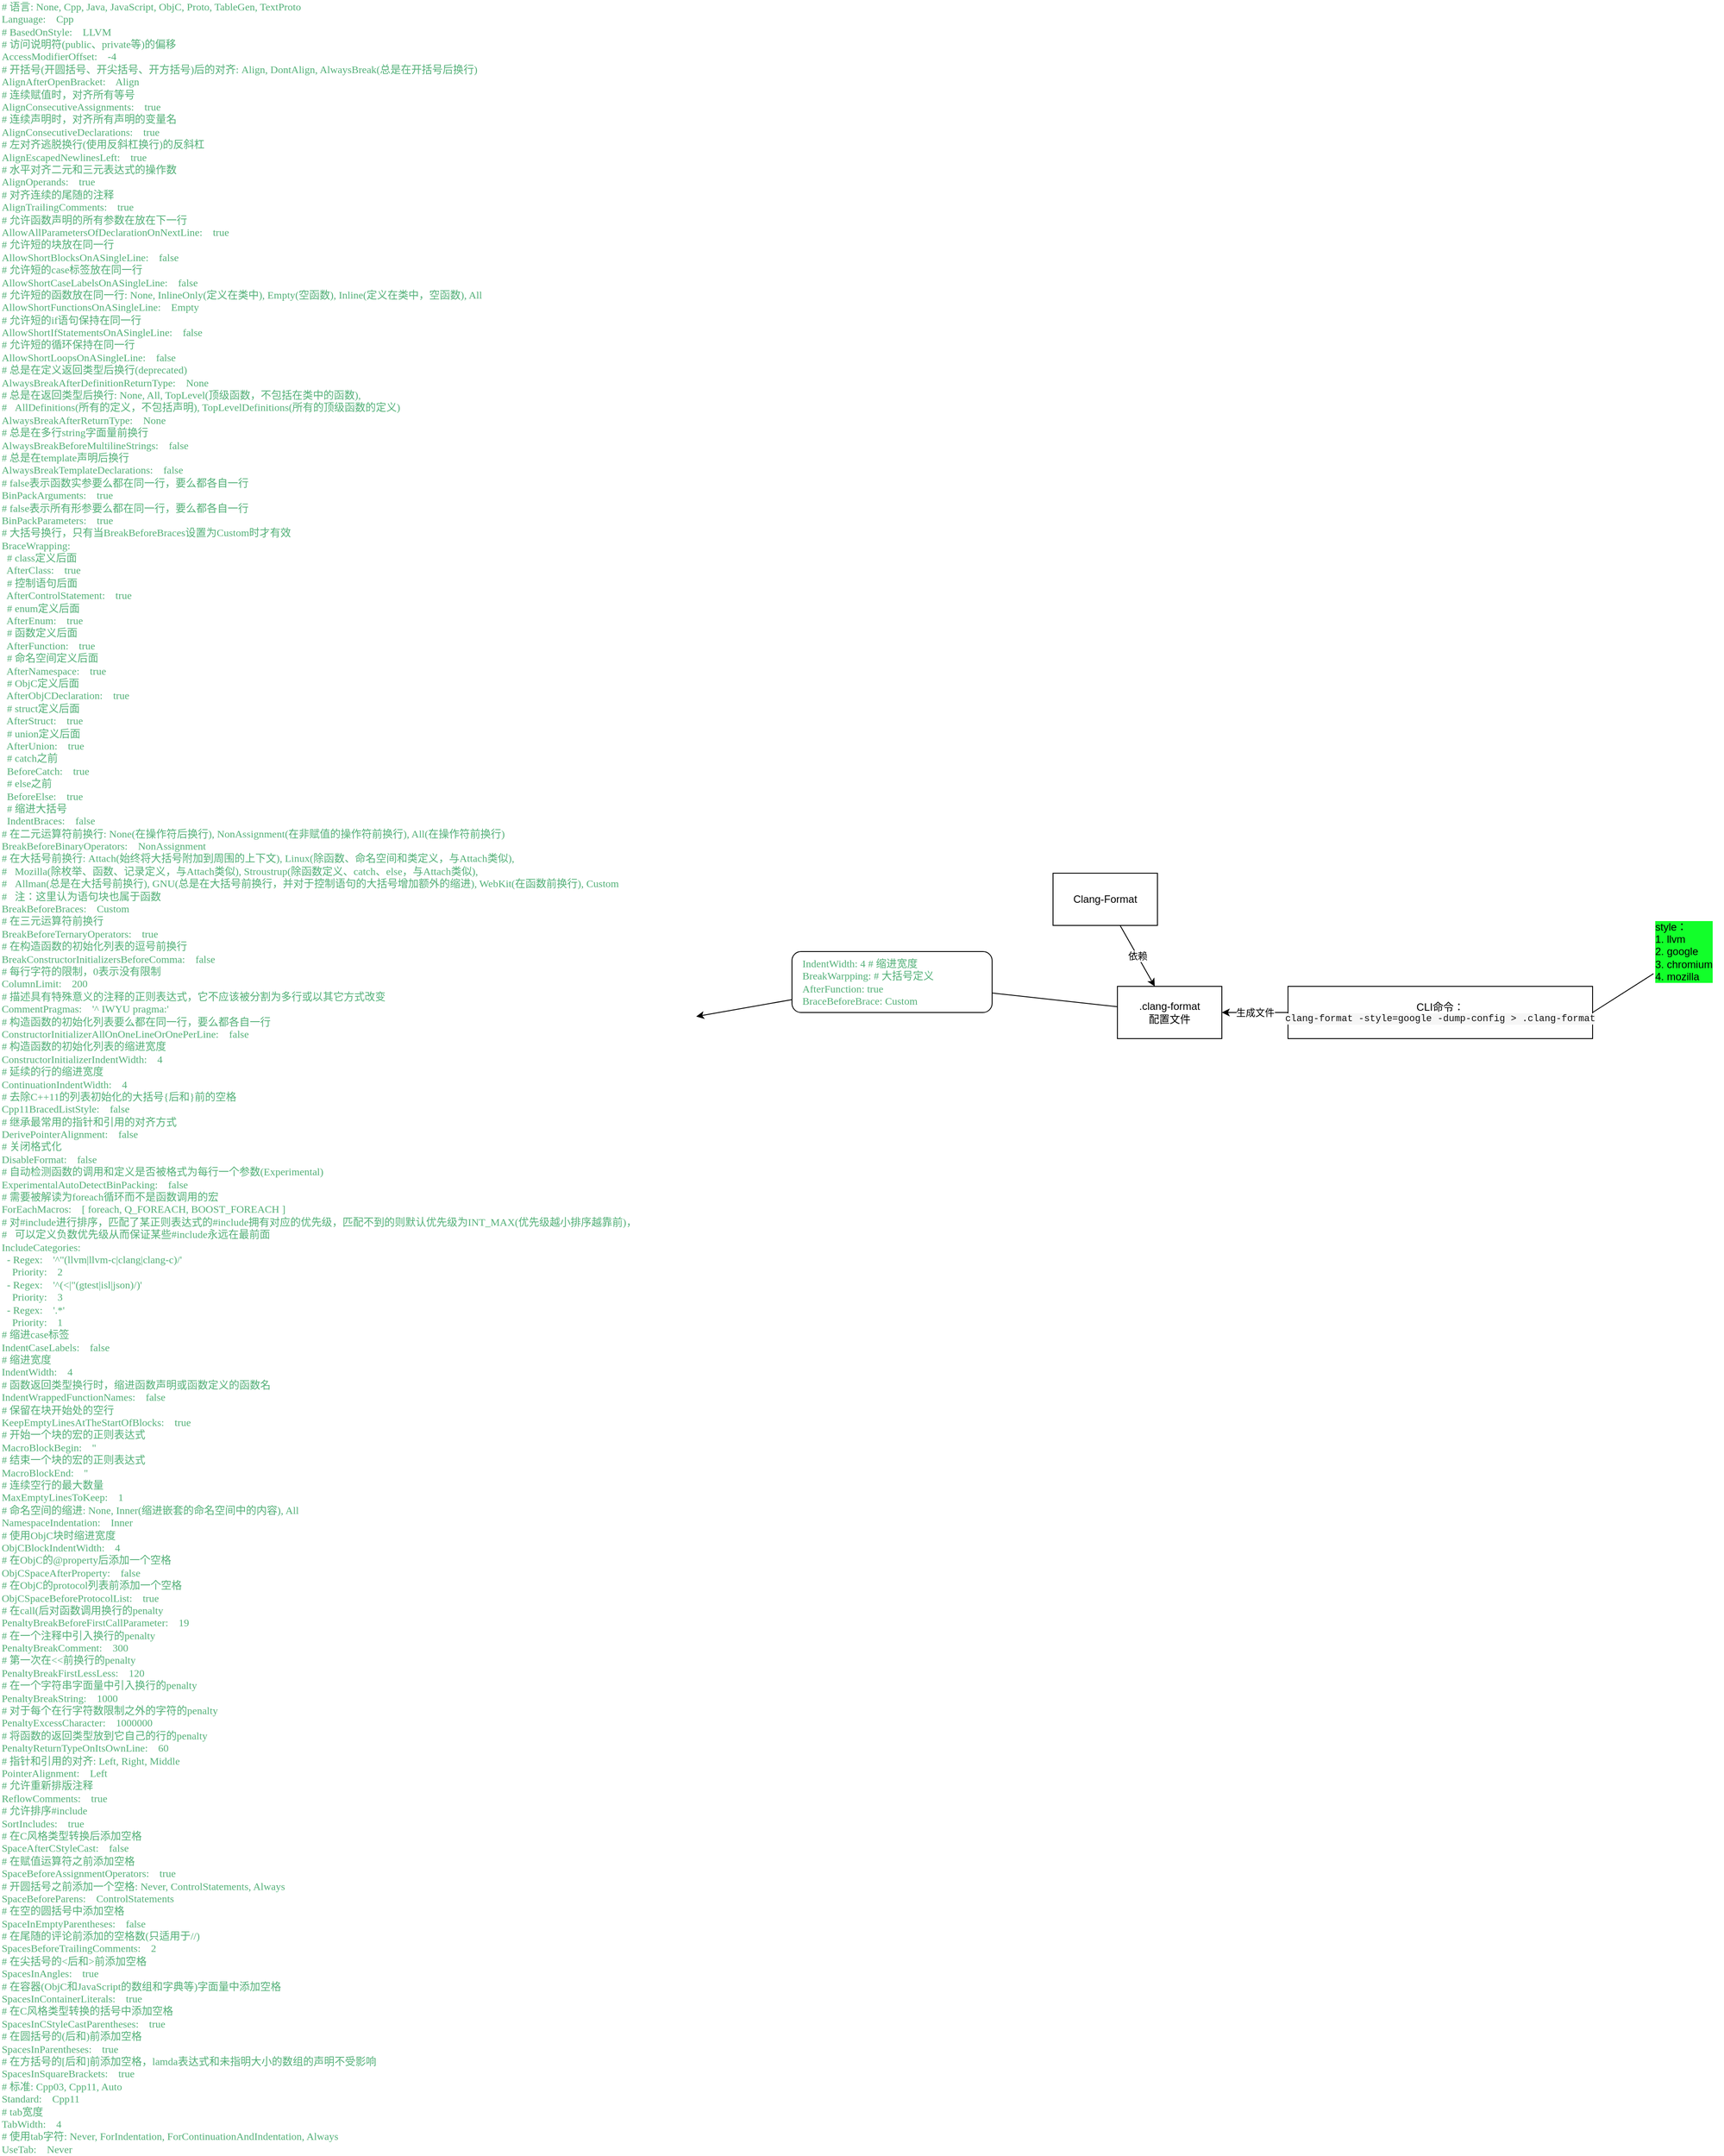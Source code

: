 <mxfile>
    <diagram id="wjxQC-PGX3YTZu4ArLqo" name="第 1 页">
        <mxGraphModel dx="2550" dy="1633" grid="1" gridSize="10" guides="1" tooltips="1" connect="1" arrows="1" fold="1" page="1" pageScale="1" pageWidth="827" pageHeight="1169" math="0" shadow="0">
            <root>
                <mxCell id="0"/>
                <mxCell id="1" parent="0"/>
                <mxCell id="4" value="依赖" style="edgeStyle=none;html=1;" edge="1" parent="1" source="3" target="5">
                    <mxGeometry relative="1" as="geometry">
                        <mxPoint x="330" y="330.0" as="targetPoint"/>
                    </mxGeometry>
                </mxCell>
                <mxCell id="3" value="Clang-Format" style="whiteSpace=wrap;html=1;" vertex="1" parent="1">
                    <mxGeometry x="220" y="200" width="120" height="60" as="geometry"/>
                </mxCell>
                <mxCell id="5" value=".clang-format&lt;br&gt;配置文件" style="whiteSpace=wrap;html=1;" vertex="1" parent="1">
                    <mxGeometry x="294" y="330" width="120" height="60" as="geometry"/>
                </mxCell>
                <mxCell id="10" value="生成文件" style="edgeStyle=none;html=1;" edge="1" parent="1" source="9" target="5">
                    <mxGeometry relative="1" as="geometry">
                        <Array as="points">
                            <mxPoint x="450" y="360"/>
                        </Array>
                    </mxGeometry>
                </mxCell>
                <mxCell id="9" value="CLI命令：&lt;br&gt;&lt;pre style=&quot;margin-top: 0px ; margin-bottom: 0px ; background: rgb(246 , 246 , 246) ; border-radius: 4px ; font-size: 0.9em ; overflow: auto ; color: rgb(18 , 18 , 18)&quot;&gt;&lt;code class=&quot;language-text&quot; style=&quot;background-color: inherit ; border-radius: 0px ; font-family: &amp;#34;menlo&amp;#34; , &amp;#34;monaco&amp;#34; , &amp;#34;consolas&amp;#34; , &amp;#34;andale mono&amp;#34; , &amp;#34;lucida console&amp;#34; , &amp;#34;courier new&amp;#34; , monospace ; font-size: inherit ; margin: 0px ; padding: 0px&quot;&gt;clang-format -style=google -dump-config &amp;gt; .clang-format&lt;/code&gt;&lt;/pre&gt;" style="whiteSpace=wrap;html=1;" vertex="1" parent="1">
                    <mxGeometry x="490" y="330" width="350" height="60" as="geometry"/>
                </mxCell>
                <mxCell id="11" value="style：&lt;br&gt;1. llvm&lt;br&gt;2. google&lt;br&gt;3. chromium&lt;br&gt;4. mozilla" style="text;html=1;align=left;verticalAlign=middle;resizable=0;points=[];autosize=1;strokeColor=none;fillColor=none;labelBackgroundColor=#12FF2A;" vertex="1" parent="1">
                    <mxGeometry x="910" y="250" width="80" height="80" as="geometry"/>
                </mxCell>
                <mxCell id="13" value="" style="endArrow=none;html=1;exitX=1;exitY=0.5;exitDx=0;exitDy=0;" edge="1" parent="1" source="9" target="11">
                    <mxGeometry width="50" height="50" relative="1" as="geometry">
                        <mxPoint x="660" y="400" as="sourcePoint"/>
                        <mxPoint x="710" y="350" as="targetPoint"/>
                    </mxGeometry>
                </mxCell>
                <mxCell id="19" style="edgeStyle=none;html=1;fontFamily=Lucida Console;fontColor=#53B078;" edge="1" parent="1" source="14" target="18">
                    <mxGeometry relative="1" as="geometry"/>
                </mxCell>
                <mxCell id="14" value="IndentWidth: 4 # 缩进宽度&lt;br&gt;BreakWarpping: # 大括号定义&lt;br&gt;AfterFunction: true&lt;br&gt;BraceBeforeBrace: Custom" style="text;html=1;strokeColor=default;fillColor=none;align=left;verticalAlign=middle;whiteSpace=wrap;rounded=1;labelBackgroundColor=#FFFFFF;fontColor=#53B078;labelBorderColor=none;fontFamily=Lucida Console;labelPosition=center;verticalLabelPosition=middle;shadow=0;glass=0;spacingLeft=10;" vertex="1" parent="1">
                    <mxGeometry x="-80" y="290" width="230" height="70" as="geometry"/>
                </mxCell>
                <mxCell id="16" value="" style="endArrow=none;html=1;fontFamily=Lucida Console;fontColor=#53B078;" edge="1" parent="1" source="14" target="5">
                    <mxGeometry width="50" height="50" relative="1" as="geometry">
                        <mxPoint x="390" y="390" as="sourcePoint"/>
                        <mxPoint x="440" y="340" as="targetPoint"/>
                    </mxGeometry>
                </mxCell>
                <mxCell id="18" value="&lt;div&gt;# 语言: None, Cpp, Java, JavaScript, ObjC, Proto, TableGen, TextProto&lt;/div&gt;&lt;div&gt;Language:&amp;nbsp; &amp;nbsp; Cpp&lt;/div&gt;&lt;div&gt;# BasedOnStyle:&amp;nbsp; &amp;nbsp; LLVM&lt;/div&gt;&lt;div&gt;# 访问说明符(public、private等)的偏移&lt;/div&gt;&lt;div&gt;AccessModifierOffset:&amp;nbsp; &amp;nbsp; -4&lt;/div&gt;&lt;div&gt;# 开括号(开圆括号、开尖括号、开方括号)后的对齐: Align, DontAlign, AlwaysBreak(总是在开括号后换行)&lt;/div&gt;&lt;div&gt;AlignAfterOpenBracket:&amp;nbsp; &amp;nbsp; Align&lt;/div&gt;&lt;div&gt;# 连续赋值时，对齐所有等号&lt;/div&gt;&lt;div&gt;AlignConsecutiveAssignments:&amp;nbsp; &amp;nbsp; true&lt;/div&gt;&lt;div&gt;# 连续声明时，对齐所有声明的变量名&lt;/div&gt;&lt;div&gt;AlignConsecutiveDeclarations:&amp;nbsp; &amp;nbsp; true&lt;/div&gt;&lt;div&gt;# 左对齐逃脱换行(使用反斜杠换行)的反斜杠&lt;/div&gt;&lt;div&gt;AlignEscapedNewlinesLeft:&amp;nbsp; &amp;nbsp; true&lt;/div&gt;&lt;div&gt;# 水平对齐二元和三元表达式的操作数&lt;/div&gt;&lt;div&gt;AlignOperands:&amp;nbsp; &amp;nbsp; true&lt;/div&gt;&lt;div&gt;# 对齐连续的尾随的注释&lt;/div&gt;&lt;div&gt;AlignTrailingComments:&amp;nbsp; &amp;nbsp; true&lt;/div&gt;&lt;div&gt;# 允许函数声明的所有参数在放在下一行&lt;/div&gt;&lt;div&gt;AllowAllParametersOfDeclarationOnNextLine:&amp;nbsp; &amp;nbsp; true&lt;/div&gt;&lt;div&gt;# 允许短的块放在同一行&lt;/div&gt;&lt;div&gt;AllowShortBlocksOnASingleLine:&amp;nbsp; &amp;nbsp; false&lt;/div&gt;&lt;div&gt;# 允许短的case标签放在同一行&lt;/div&gt;&lt;div&gt;AllowShortCaseLabelsOnASingleLine:&amp;nbsp; &amp;nbsp; false&lt;/div&gt;&lt;div&gt;# 允许短的函数放在同一行: None, InlineOnly(定义在类中), Empty(空函数), Inline(定义在类中，空函数), All&lt;/div&gt;&lt;div&gt;AllowShortFunctionsOnASingleLine:&amp;nbsp; &amp;nbsp; Empty&lt;/div&gt;&lt;div&gt;# 允许短的if语句保持在同一行&lt;/div&gt;&lt;div&gt;AllowShortIfStatementsOnASingleLine:&amp;nbsp; &amp;nbsp; false&lt;/div&gt;&lt;div&gt;# 允许短的循环保持在同一行&lt;/div&gt;&lt;div&gt;AllowShortLoopsOnASingleLine:&amp;nbsp; &amp;nbsp; false&lt;/div&gt;&lt;div&gt;# 总是在定义返回类型后换行(deprecated)&lt;/div&gt;&lt;div&gt;AlwaysBreakAfterDefinitionReturnType:&amp;nbsp; &amp;nbsp; None&lt;/div&gt;&lt;div&gt;# 总是在返回类型后换行: None, All, TopLevel(顶级函数，不包括在类中的函数),&amp;nbsp;&lt;/div&gt;&lt;div&gt;#&amp;nbsp; &amp;nbsp;AllDefinitions(所有的定义，不包括声明), TopLevelDefinitions(所有的顶级函数的定义)&lt;/div&gt;&lt;div&gt;AlwaysBreakAfterReturnType:&amp;nbsp; &amp;nbsp; None&lt;/div&gt;&lt;div&gt;# 总是在多行string字面量前换行&lt;/div&gt;&lt;div&gt;AlwaysBreakBeforeMultilineStrings:&amp;nbsp; &amp;nbsp; false&lt;/div&gt;&lt;div&gt;# 总是在template声明后换行&lt;/div&gt;&lt;div&gt;AlwaysBreakTemplateDeclarations:&amp;nbsp; &amp;nbsp; false&lt;/div&gt;&lt;div&gt;# false表示函数实参要么都在同一行，要么都各自一行&lt;/div&gt;&lt;div&gt;BinPackArguments:&amp;nbsp; &amp;nbsp; true&lt;/div&gt;&lt;div&gt;# false表示所有形参要么都在同一行，要么都各自一行&lt;/div&gt;&lt;div&gt;BinPackParameters:&amp;nbsp; &amp;nbsp; true&lt;/div&gt;&lt;div&gt;# 大括号换行，只有当BreakBeforeBraces设置为Custom时才有效&lt;/div&gt;&lt;div&gt;BraceWrapping:&amp;nbsp; &amp;nbsp;&lt;/div&gt;&lt;div&gt;&amp;nbsp; # class定义后面&lt;/div&gt;&lt;div&gt;&amp;nbsp; AfterClass:&amp;nbsp; &amp;nbsp; true&lt;/div&gt;&lt;div&gt;&amp;nbsp; # 控制语句后面&lt;/div&gt;&lt;div&gt;&amp;nbsp; AfterControlStatement:&amp;nbsp; &amp;nbsp; true&lt;/div&gt;&lt;div&gt;&amp;nbsp; # enum定义后面&lt;/div&gt;&lt;div&gt;&amp;nbsp; AfterEnum:&amp;nbsp; &amp;nbsp; true&lt;/div&gt;&lt;div&gt;&amp;nbsp; # 函数定义后面&lt;/div&gt;&lt;div&gt;&amp;nbsp; AfterFunction:&amp;nbsp; &amp;nbsp; true&lt;/div&gt;&lt;div&gt;&amp;nbsp; # 命名空间定义后面&lt;/div&gt;&lt;div&gt;&amp;nbsp; AfterNamespace:&amp;nbsp; &amp;nbsp; true&lt;/div&gt;&lt;div&gt;&amp;nbsp; # ObjC定义后面&lt;/div&gt;&lt;div&gt;&amp;nbsp; AfterObjCDeclaration:&amp;nbsp; &amp;nbsp; true&lt;/div&gt;&lt;div&gt;&amp;nbsp; # struct定义后面&lt;/div&gt;&lt;div&gt;&amp;nbsp; AfterStruct:&amp;nbsp; &amp;nbsp; true&lt;/div&gt;&lt;div&gt;&amp;nbsp; # union定义后面&lt;/div&gt;&lt;div&gt;&amp;nbsp; AfterUnion:&amp;nbsp; &amp;nbsp; true&lt;/div&gt;&lt;div&gt;&amp;nbsp; # catch之前&lt;/div&gt;&lt;div&gt;&amp;nbsp; BeforeCatch:&amp;nbsp; &amp;nbsp; true&lt;/div&gt;&lt;div&gt;&amp;nbsp; # else之前&lt;/div&gt;&lt;div&gt;&amp;nbsp; BeforeElse:&amp;nbsp; &amp;nbsp; true&lt;/div&gt;&lt;div&gt;&amp;nbsp; # 缩进大括号&lt;/div&gt;&lt;div&gt;&amp;nbsp; IndentBraces:&amp;nbsp; &amp;nbsp; false&lt;/div&gt;&lt;div&gt;# 在二元运算符前换行: None(在操作符后换行), NonAssignment(在非赋值的操作符前换行), All(在操作符前换行)&lt;/div&gt;&lt;div&gt;BreakBeforeBinaryOperators:&amp;nbsp; &amp;nbsp; NonAssignment&lt;/div&gt;&lt;div&gt;# 在大括号前换行: Attach(始终将大括号附加到周围的上下文), Linux(除函数、命名空间和类定义，与Attach类似),&amp;nbsp;&lt;/div&gt;&lt;div&gt;#&amp;nbsp; &amp;nbsp;Mozilla(除枚举、函数、记录定义，与Attach类似), Stroustrup(除函数定义、catch、else，与Attach类似),&amp;nbsp;&lt;/div&gt;&lt;div&gt;#&amp;nbsp; &amp;nbsp;Allman(总是在大括号前换行), GNU(总是在大括号前换行，并对于控制语句的大括号增加额外的缩进), WebKit(在函数前换行), Custom&lt;/div&gt;&lt;div&gt;#&amp;nbsp; &amp;nbsp;注：这里认为语句块也属于函数&lt;/div&gt;&lt;div&gt;BreakBeforeBraces:&amp;nbsp; &amp;nbsp; Custom&lt;/div&gt;&lt;div&gt;# 在三元运算符前换行&lt;/div&gt;&lt;div&gt;BreakBeforeTernaryOperators:&amp;nbsp; &amp;nbsp; true&lt;/div&gt;&lt;div&gt;# 在构造函数的初始化列表的逗号前换行&lt;/div&gt;&lt;div&gt;BreakConstructorInitializersBeforeComma:&amp;nbsp; &amp;nbsp; false&lt;/div&gt;&lt;div&gt;# 每行字符的限制，0表示没有限制&lt;/div&gt;&lt;div&gt;ColumnLimit:&amp;nbsp; &amp;nbsp; 200&lt;/div&gt;&lt;div&gt;# 描述具有特殊意义的注释的正则表达式，它不应该被分割为多行或以其它方式改变&lt;/div&gt;&lt;div&gt;CommentPragmas:&amp;nbsp; &amp;nbsp; '^ IWYU pragma:'&lt;/div&gt;&lt;div&gt;# 构造函数的初始化列表要么都在同一行，要么都各自一行&lt;/div&gt;&lt;div&gt;ConstructorInitializerAllOnOneLineOrOnePerLine:&amp;nbsp; &amp;nbsp; false&lt;/div&gt;&lt;div&gt;# 构造函数的初始化列表的缩进宽度&lt;/div&gt;&lt;div&gt;ConstructorInitializerIndentWidth:&amp;nbsp; &amp;nbsp; 4&lt;/div&gt;&lt;div&gt;# 延续的行的缩进宽度&lt;/div&gt;&lt;div&gt;ContinuationIndentWidth:&amp;nbsp; &amp;nbsp; 4&lt;/div&gt;&lt;div&gt;# 去除C++11的列表初始化的大括号{后和}前的空格&lt;/div&gt;&lt;div&gt;Cpp11BracedListStyle:&amp;nbsp; &amp;nbsp; false&lt;/div&gt;&lt;div&gt;# 继承最常用的指针和引用的对齐方式&lt;/div&gt;&lt;div&gt;DerivePointerAlignment:&amp;nbsp; &amp;nbsp; false&lt;/div&gt;&lt;div&gt;# 关闭格式化&lt;/div&gt;&lt;div&gt;DisableFormat:&amp;nbsp; &amp;nbsp; false&lt;/div&gt;&lt;div&gt;# 自动检测函数的调用和定义是否被格式为每行一个参数(Experimental)&lt;/div&gt;&lt;div&gt;ExperimentalAutoDetectBinPacking:&amp;nbsp; &amp;nbsp; false&lt;/div&gt;&lt;div&gt;# 需要被解读为foreach循环而不是函数调用的宏&lt;/div&gt;&lt;div&gt;ForEachMacros:&amp;nbsp; &amp;nbsp; [ foreach, Q_FOREACH, BOOST_FOREACH ]&lt;/div&gt;&lt;div&gt;# 对#include进行排序，匹配了某正则表达式的#include拥有对应的优先级，匹配不到的则默认优先级为INT_MAX(优先级越小排序越靠前)，&lt;/div&gt;&lt;div&gt;#&amp;nbsp; &amp;nbsp;可以定义负数优先级从而保证某些#include永远在最前面&lt;/div&gt;&lt;div&gt;IncludeCategories:&amp;nbsp;&lt;/div&gt;&lt;div&gt;&amp;nbsp; - Regex:&amp;nbsp; &amp;nbsp; '^&quot;(llvm|llvm-c|clang|clang-c)/'&lt;/div&gt;&lt;div&gt;&amp;nbsp; &amp;nbsp; Priority:&amp;nbsp; &amp;nbsp; 2&lt;/div&gt;&lt;div&gt;&amp;nbsp; - Regex:&amp;nbsp; &amp;nbsp; '^(&amp;lt;|&quot;(gtest|isl|json)/)'&lt;/div&gt;&lt;div&gt;&amp;nbsp; &amp;nbsp; Priority:&amp;nbsp; &amp;nbsp; 3&lt;/div&gt;&lt;div&gt;&amp;nbsp; - Regex:&amp;nbsp; &amp;nbsp; '.*'&lt;/div&gt;&lt;div&gt;&amp;nbsp; &amp;nbsp; Priority:&amp;nbsp; &amp;nbsp; 1&lt;/div&gt;&lt;div&gt;# 缩进case标签&lt;/div&gt;&lt;div&gt;IndentCaseLabels:&amp;nbsp; &amp;nbsp; false&lt;/div&gt;&lt;div&gt;# 缩进宽度&lt;/div&gt;&lt;div&gt;IndentWidth:&amp;nbsp; &amp;nbsp; 4&lt;/div&gt;&lt;div&gt;# 函数返回类型换行时，缩进函数声明或函数定义的函数名&lt;/div&gt;&lt;div&gt;IndentWrappedFunctionNames:&amp;nbsp; &amp;nbsp; false&lt;/div&gt;&lt;div&gt;# 保留在块开始处的空行&lt;/div&gt;&lt;div&gt;KeepEmptyLinesAtTheStartOfBlocks:&amp;nbsp; &amp;nbsp; true&lt;/div&gt;&lt;div&gt;# 开始一个块的宏的正则表达式&lt;/div&gt;&lt;div&gt;MacroBlockBegin:&amp;nbsp; &amp;nbsp; ''&lt;/div&gt;&lt;div&gt;# 结束一个块的宏的正则表达式&lt;/div&gt;&lt;div&gt;MacroBlockEnd:&amp;nbsp; &amp;nbsp; ''&lt;/div&gt;&lt;div&gt;# 连续空行的最大数量&lt;/div&gt;&lt;div&gt;MaxEmptyLinesToKeep:&amp;nbsp; &amp;nbsp; 1&lt;/div&gt;&lt;div&gt;# 命名空间的缩进: None, Inner(缩进嵌套的命名空间中的内容), All&lt;/div&gt;&lt;div&gt;NamespaceIndentation:&amp;nbsp; &amp;nbsp; Inner&lt;/div&gt;&lt;div&gt;# 使用ObjC块时缩进宽度&lt;/div&gt;&lt;div&gt;ObjCBlockIndentWidth:&amp;nbsp; &amp;nbsp; 4&lt;/div&gt;&lt;div&gt;# 在ObjC的@property后添加一个空格&lt;/div&gt;&lt;div&gt;ObjCSpaceAfterProperty:&amp;nbsp; &amp;nbsp; false&lt;/div&gt;&lt;div&gt;# 在ObjC的protocol列表前添加一个空格&lt;/div&gt;&lt;div&gt;ObjCSpaceBeforeProtocolList:&amp;nbsp; &amp;nbsp; true&lt;/div&gt;&lt;div&gt;# 在call(后对函数调用换行的penalty&lt;/div&gt;&lt;div&gt;PenaltyBreakBeforeFirstCallParameter:&amp;nbsp; &amp;nbsp; 19&lt;/div&gt;&lt;div&gt;# 在一个注释中引入换行的penalty&lt;/div&gt;&lt;div&gt;PenaltyBreakComment:&amp;nbsp; &amp;nbsp; 300&lt;/div&gt;&lt;div&gt;# 第一次在&amp;lt;&amp;lt;前换行的penalty&lt;/div&gt;&lt;div&gt;PenaltyBreakFirstLessLess:&amp;nbsp; &amp;nbsp; 120&lt;/div&gt;&lt;div&gt;# 在一个字符串字面量中引入换行的penalty&lt;/div&gt;&lt;div&gt;PenaltyBreakString:&amp;nbsp; &amp;nbsp; 1000&lt;/div&gt;&lt;div&gt;# 对于每个在行字符数限制之外的字符的penalty&lt;/div&gt;&lt;div&gt;PenaltyExcessCharacter:&amp;nbsp; &amp;nbsp; 1000000&lt;/div&gt;&lt;div&gt;# 将函数的返回类型放到它自己的行的penalty&lt;/div&gt;&lt;div&gt;PenaltyReturnTypeOnItsOwnLine:&amp;nbsp; &amp;nbsp; 60&lt;/div&gt;&lt;div&gt;# 指针和引用的对齐: Left, Right, Middle&lt;/div&gt;&lt;div&gt;PointerAlignment:&amp;nbsp; &amp;nbsp; Left&lt;/div&gt;&lt;div&gt;# 允许重新排版注释&lt;/div&gt;&lt;div&gt;ReflowComments:&amp;nbsp; &amp;nbsp; true&lt;/div&gt;&lt;div&gt;# 允许排序#include&lt;/div&gt;&lt;div&gt;SortIncludes:&amp;nbsp; &amp;nbsp; true&lt;/div&gt;&lt;div&gt;# 在C风格类型转换后添加空格&lt;/div&gt;&lt;div&gt;SpaceAfterCStyleCast:&amp;nbsp; &amp;nbsp; false&lt;/div&gt;&lt;div&gt;# 在赋值运算符之前添加空格&lt;/div&gt;&lt;div&gt;SpaceBeforeAssignmentOperators:&amp;nbsp; &amp;nbsp; true&lt;/div&gt;&lt;div&gt;# 开圆括号之前添加一个空格: Never, ControlStatements, Always&lt;/div&gt;&lt;div&gt;SpaceBeforeParens:&amp;nbsp; &amp;nbsp; ControlStatements&lt;/div&gt;&lt;div&gt;# 在空的圆括号中添加空格&lt;/div&gt;&lt;div&gt;SpaceInEmptyParentheses:&amp;nbsp; &amp;nbsp; false&lt;/div&gt;&lt;div&gt;# 在尾随的评论前添加的空格数(只适用于//)&lt;/div&gt;&lt;div&gt;SpacesBeforeTrailingComments:&amp;nbsp; &amp;nbsp; 2&lt;/div&gt;&lt;div&gt;# 在尖括号的&amp;lt;后和&amp;gt;前添加空格&lt;/div&gt;&lt;div&gt;SpacesInAngles:&amp;nbsp; &amp;nbsp; true&lt;/div&gt;&lt;div&gt;# 在容器(ObjC和JavaScript的数组和字典等)字面量中添加空格&lt;/div&gt;&lt;div&gt;SpacesInContainerLiterals:&amp;nbsp; &amp;nbsp; true&lt;/div&gt;&lt;div&gt;# 在C风格类型转换的括号中添加空格&lt;/div&gt;&lt;div&gt;SpacesInCStyleCastParentheses:&amp;nbsp; &amp;nbsp; true&lt;/div&gt;&lt;div&gt;# 在圆括号的(后和)前添加空格&lt;/div&gt;&lt;div&gt;SpacesInParentheses:&amp;nbsp; &amp;nbsp; true&lt;/div&gt;&lt;div&gt;# 在方括号的[后和]前添加空格，lamda表达式和未指明大小的数组的声明不受影响&lt;/div&gt;&lt;div&gt;SpacesInSquareBrackets:&amp;nbsp; &amp;nbsp; true&lt;/div&gt;&lt;div&gt;# 标准: Cpp03, Cpp11, Auto&lt;/div&gt;&lt;div&gt;Standard:&amp;nbsp; &amp;nbsp; Cpp11&lt;/div&gt;&lt;div&gt;# tab宽度&lt;/div&gt;&lt;div&gt;TabWidth:&amp;nbsp; &amp;nbsp; 4&lt;/div&gt;&lt;div&gt;# 使用tab字符: Never, ForIndentation, ForContinuationAndIndentation, Always&lt;/div&gt;&lt;div&gt;UseTab:&amp;nbsp; &amp;nbsp; Never&lt;/div&gt;" style="text;html=1;align=left;verticalAlign=middle;resizable=0;points=[];autosize=1;strokeColor=none;fillColor=none;fontFamily=Lucida Console;fontColor=#53B078;" vertex="1" parent="1">
                    <mxGeometry x="-990" y="-770" width="800" height="2410" as="geometry"/>
                </mxCell>
            </root>
        </mxGraphModel>
    </diagram>
</mxfile>